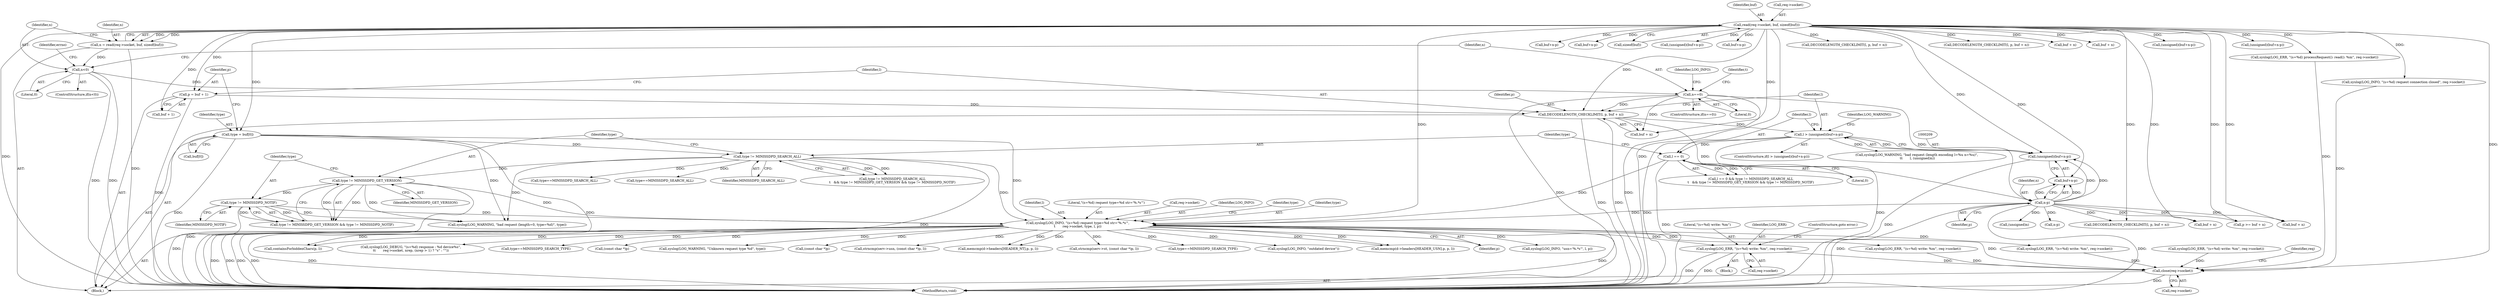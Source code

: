 digraph "0_miniupnp_b238cade9a173c6f751a34acf8ccff838a62aa47@pointer" {
"1001100" [label="(Call,syslog(LOG_ERR, \"(s=%d) write: %m\", req->socket))"];
"1000246" [label="(Call,syslog(LOG_INFO, \"(s=%d) request type=%d str='%.*s'\",\n\t       req->socket, type, l, p))"];
"1000141" [label="(Call,read(req->socket, buf, sizeof(buf)))"];
"1000237" [label="(Call,type != MINISSDPD_NOTIF)"];
"1000234" [label="(Call,type != MINISSDPD_GET_VERSION)"];
"1000230" [label="(Call,type != MINISSDPD_SEARCH_ALL)"];
"1000189" [label="(Call,type = buf[0])"];
"1000226" [label="(Call,l == 0)"];
"1000206" [label="(Call,l > (unsigned)(buf+n-p))"];
"1000199" [label="(Call,DECODELENGTH_CHECKLIMIT(l, p, buf + n))"];
"1000194" [label="(Call,p = buf + 1)"];
"1000174" [label="(Call,n==0)"];
"1000149" [label="(Call,n<0)"];
"1000139" [label="(Call,n = read(req->socket, buf, sizeof(buf)))"];
"1000208" [label="(Call,(unsigned)(buf+n-p))"];
"1000212" [label="(Call,n-p)"];
"1001133" [label="(Call,close(req->socket))"];
"1001144" [label="(MethodReturn,void)"];
"1000755" [label="(Call,buf + n)"];
"1000710" [label="(Call,containsForbiddenChars(p, l))"];
"1000195" [label="(Identifier,p)"];
"1000202" [label="(Call,buf + n)"];
"1000191" [label="(Call,buf[0])"];
"1000200" [label="(Identifier,l)"];
"1001099" [label="(Block,)"];
"1000397" [label="(Call,type==MINISSDPD_SEARCH_ALL)"];
"1000166" [label="(Call,syslog(LOG_ERR, \"(s=%d) processRequest(): read(): %m\", req->socket))"];
"1000912" [label="(Call,buf+n-p)"];
"1000231" [label="(Identifier,type)"];
"1000214" [label="(Identifier,p)"];
"1000220" [label="(Call,(unsigned)n)"];
"1000776" [label="(Call,n-p)"];
"1000176" [label="(Literal,0)"];
"1000774" [label="(Call,buf+n-p)"];
"1000190" [label="(Identifier,type)"];
"1000140" [label="(Identifier,n)"];
"1000146" [label="(Call,sizeof(buf))"];
"1000236" [label="(Identifier,MINISSDPD_GET_VERSION)"];
"1000241" [label="(Call,syslog(LOG_WARNING, \"bad request (length=0, type=%d)\", type))"];
"1000252" [label="(Identifier,type)"];
"1000659" [label="(Call,syslog(LOG_DEBUG, \"(s=%d) response : %d device%s\",\n\t\t       req->socket, nrep, (nrep > 1) ? \"s\" : \"\"))"];
"1000772" [label="(Call,(unsigned)(buf+n-p))"];
"1000145" [label="(Identifier,buf)"];
"1000189" [label="(Call,type = buf[0])"];
"1000843" [label="(Call,buf+n-p)"];
"1000832" [label="(Call,DECODELENGTH_CHECKLIMIT(l, p, buf + n))"];
"1000365" [label="(Call,type==MINISSDPD_SEARCH_TYPE)"];
"1000186" [label="(Identifier,t)"];
"1000753" [label="(Call,p >= buf + n)"];
"1000766" [label="(Call,buf + n)"];
"1000228" [label="(Literal,0)"];
"1000156" [label="(Identifier,errno)"];
"1000212" [label="(Call,n-p)"];
"1000901" [label="(Call,DECODELENGTH_CHECKLIMIT(l, p, buf + n))"];
"1000226" [label="(Call,l == 0)"];
"1000194" [label="(Call,p = buf + 1)"];
"1000575" [label="(Call,(const char *)p)"];
"1000179" [label="(Identifier,LOG_INFO)"];
"1001083" [label="(Call,syslog(LOG_WARNING, \"Unknown request type %d\", type))"];
"1000590" [label="(Call,(const char *)p)"];
"1001106" [label="(ControlStructure,goto error;)"];
"1000225" [label="(Call,l == 0 && type != MINISSDPD_SEARCH_ALL\n\t   && type != MINISSDPD_GET_VERSION && type != MINISSDPD_NOTIF)"];
"1000586" [label="(Call,strncmp(serv->usn, (const char *)p, l))"];
"1000253" [label="(Identifier,l)"];
"1000175" [label="(Identifier,n)"];
"1000229" [label="(Call,type != MINISSDPD_SEARCH_ALL\n\t   && type != MINISSDPD_GET_VERSION && type != MINISSDPD_NOTIF)"];
"1000151" [label="(Literal,0)"];
"1000248" [label="(Literal,\"(s=%d) request type=%d str='%.*s'\")"];
"1000205" [label="(ControlStructure,if(l > (unsigned)(buf+n-p)))"];
"1000217" [label="(Identifier,LOG_WARNING)"];
"1000594" [label="(Call,type==MINISSDPD_SEARCH_ALL)"];
"1000370" [label="(Call,memcmp(d->headers[HEADER_NT].p, p, l))"];
"1000238" [label="(Identifier,type)"];
"1000835" [label="(Call,buf + n)"];
"1000230" [label="(Call,type != MINISSDPD_SEARCH_ALL)"];
"1000150" [label="(Identifier,n)"];
"1000682" [label="(Call,syslog(LOG_ERR, \"(s=%d) write: %m\", req->socket))"];
"1000904" [label="(Call,buf + n)"];
"1000227" [label="(Identifier,l)"];
"1000201" [label="(Identifier,p)"];
"1000196" [label="(Call,buf + 1)"];
"1000249" [label="(Call,req->socket)"];
"1001100" [label="(Call,syslog(LOG_ERR, \"(s=%d) write: %m\", req->socket))"];
"1000174" [label="(Call,n==0)"];
"1000206" [label="(Call,l > (unsigned)(buf+n-p))"];
"1000141" [label="(Call,read(req->socket, buf, sizeof(buf)))"];
"1000247" [label="(Identifier,LOG_INFO)"];
"1000148" [label="(ControlStructure,if(n<0))"];
"1000173" [label="(ControlStructure,if(n==0))"];
"1000246" [label="(Call,syslog(LOG_INFO, \"(s=%d) request type=%d str='%.*s'\",\n\t       req->socket, type, l, p))"];
"1000232" [label="(Identifier,MINISSDPD_SEARCH_ALL)"];
"1001069" [label="(Call,syslog(LOG_ERR, \"(s=%d) write: %m\", req->socket))"];
"1000233" [label="(Call,type != MINISSDPD_GET_VERSION && type != MINISSDPD_NOTIF)"];
"1000210" [label="(Call,buf+n-p)"];
"1000571" [label="(Call,strncmp(serv->st, (const char *)p, l))"];
"1000235" [label="(Identifier,type)"];
"1000566" [label="(Call,type==MINISSDPD_SEARCH_TYPE)"];
"1000321" [label="(Call,syslog(LOG_INFO, \"outdated device\"))"];
"1000199" [label="(Call,DECODELENGTH_CHECKLIMIT(l, p, buf + n))"];
"1001139" [label="(Identifier,req)"];
"1000139" [label="(Call,n = read(req->socket, buf, sizeof(buf)))"];
"1000387" [label="(Call,memcmp(d->headers[HEADER_USN].p, p, l))"];
"1000841" [label="(Call,(unsigned)(buf+n-p))"];
"1001102" [label="(Literal,\"(s=%d) write: %m\")"];
"1000178" [label="(Call,syslog(LOG_INFO, \"(s=%d) request connection closed\", req->socket))"];
"1000216" [label="(Call,syslog(LOG_WARNING, \"bad request (length encoding l=%u n=%u)\",\n \t\t       l, (unsigned)n))"];
"1000207" [label="(Identifier,l)"];
"1000116" [label="(Block,)"];
"1000291" [label="(Call,syslog(LOG_ERR, \"(s=%d) write: %m\", req->socket))"];
"1001133" [label="(Call,close(req->socket))"];
"1000142" [label="(Call,req->socket)"];
"1000208" [label="(Call,(unsigned)(buf+n-p))"];
"1000763" [label="(Call,DECODELENGTH_CHECKLIMIT(l, p, buf + n))"];
"1001134" [label="(Call,req->socket)"];
"1000254" [label="(Identifier,p)"];
"1000234" [label="(Call,type != MINISSDPD_GET_VERSION)"];
"1000793" [label="(Call,syslog(LOG_INFO, \"usn='%.*s'\", l, p))"];
"1000237" [label="(Call,type != MINISSDPD_NOTIF)"];
"1000213" [label="(Identifier,n)"];
"1000910" [label="(Call,(unsigned)(buf+n-p))"];
"1000149" [label="(Call,n<0)"];
"1001103" [label="(Call,req->socket)"];
"1000256" [label="(Identifier,type)"];
"1001101" [label="(Identifier,LOG_ERR)"];
"1000239" [label="(Identifier,MINISSDPD_NOTIF)"];
"1001100" -> "1001099"  [label="AST: "];
"1001100" -> "1001103"  [label="CFG: "];
"1001101" -> "1001100"  [label="AST: "];
"1001102" -> "1001100"  [label="AST: "];
"1001103" -> "1001100"  [label="AST: "];
"1001106" -> "1001100"  [label="CFG: "];
"1001100" -> "1001144"  [label="DDG: "];
"1001100" -> "1001144"  [label="DDG: "];
"1000246" -> "1001100"  [label="DDG: "];
"1001100" -> "1001133"  [label="DDG: "];
"1000246" -> "1000116"  [label="AST: "];
"1000246" -> "1000254"  [label="CFG: "];
"1000247" -> "1000246"  [label="AST: "];
"1000248" -> "1000246"  [label="AST: "];
"1000249" -> "1000246"  [label="AST: "];
"1000252" -> "1000246"  [label="AST: "];
"1000253" -> "1000246"  [label="AST: "];
"1000254" -> "1000246"  [label="AST: "];
"1000256" -> "1000246"  [label="CFG: "];
"1000246" -> "1001144"  [label="DDG: "];
"1000246" -> "1001144"  [label="DDG: "];
"1000246" -> "1001144"  [label="DDG: "];
"1000246" -> "1001144"  [label="DDG: "];
"1000246" -> "1001144"  [label="DDG: "];
"1000246" -> "1001144"  [label="DDG: "];
"1000141" -> "1000246"  [label="DDG: "];
"1000237" -> "1000246"  [label="DDG: "];
"1000230" -> "1000246"  [label="DDG: "];
"1000234" -> "1000246"  [label="DDG: "];
"1000189" -> "1000246"  [label="DDG: "];
"1000226" -> "1000246"  [label="DDG: "];
"1000212" -> "1000246"  [label="DDG: "];
"1000246" -> "1000291"  [label="DDG: "];
"1000246" -> "1000321"  [label="DDG: "];
"1000246" -> "1000365"  [label="DDG: "];
"1000246" -> "1000370"  [label="DDG: "];
"1000246" -> "1000370"  [label="DDG: "];
"1000246" -> "1000387"  [label="DDG: "];
"1000246" -> "1000387"  [label="DDG: "];
"1000246" -> "1000566"  [label="DDG: "];
"1000246" -> "1000575"  [label="DDG: "];
"1000246" -> "1000571"  [label="DDG: "];
"1000246" -> "1000590"  [label="DDG: "];
"1000246" -> "1000586"  [label="DDG: "];
"1000246" -> "1000659"  [label="DDG: "];
"1000246" -> "1000710"  [label="DDG: "];
"1000246" -> "1000710"  [label="DDG: "];
"1000246" -> "1000793"  [label="DDG: "];
"1000246" -> "1001069"  [label="DDG: "];
"1000246" -> "1001083"  [label="DDG: "];
"1000246" -> "1001133"  [label="DDG: "];
"1000141" -> "1000139"  [label="AST: "];
"1000141" -> "1000146"  [label="CFG: "];
"1000142" -> "1000141"  [label="AST: "];
"1000145" -> "1000141"  [label="AST: "];
"1000146" -> "1000141"  [label="AST: "];
"1000139" -> "1000141"  [label="CFG: "];
"1000141" -> "1001144"  [label="DDG: "];
"1000141" -> "1001144"  [label="DDG: "];
"1000141" -> "1000139"  [label="DDG: "];
"1000141" -> "1000139"  [label="DDG: "];
"1000141" -> "1000166"  [label="DDG: "];
"1000141" -> "1000178"  [label="DDG: "];
"1000141" -> "1000189"  [label="DDG: "];
"1000141" -> "1000194"  [label="DDG: "];
"1000141" -> "1000196"  [label="DDG: "];
"1000141" -> "1000199"  [label="DDG: "];
"1000141" -> "1000202"  [label="DDG: "];
"1000141" -> "1000208"  [label="DDG: "];
"1000141" -> "1000210"  [label="DDG: "];
"1000141" -> "1000753"  [label="DDG: "];
"1000141" -> "1000755"  [label="DDG: "];
"1000141" -> "1000763"  [label="DDG: "];
"1000141" -> "1000766"  [label="DDG: "];
"1000141" -> "1000772"  [label="DDG: "];
"1000141" -> "1000774"  [label="DDG: "];
"1000141" -> "1000832"  [label="DDG: "];
"1000141" -> "1000835"  [label="DDG: "];
"1000141" -> "1000841"  [label="DDG: "];
"1000141" -> "1000843"  [label="DDG: "];
"1000141" -> "1000901"  [label="DDG: "];
"1000141" -> "1000904"  [label="DDG: "];
"1000141" -> "1000910"  [label="DDG: "];
"1000141" -> "1000912"  [label="DDG: "];
"1000141" -> "1001133"  [label="DDG: "];
"1000237" -> "1000233"  [label="AST: "];
"1000237" -> "1000239"  [label="CFG: "];
"1000238" -> "1000237"  [label="AST: "];
"1000239" -> "1000237"  [label="AST: "];
"1000233" -> "1000237"  [label="CFG: "];
"1000237" -> "1001144"  [label="DDG: "];
"1000237" -> "1000233"  [label="DDG: "];
"1000237" -> "1000233"  [label="DDG: "];
"1000234" -> "1000237"  [label="DDG: "];
"1000237" -> "1000241"  [label="DDG: "];
"1000234" -> "1000233"  [label="AST: "];
"1000234" -> "1000236"  [label="CFG: "];
"1000235" -> "1000234"  [label="AST: "];
"1000236" -> "1000234"  [label="AST: "];
"1000238" -> "1000234"  [label="CFG: "];
"1000233" -> "1000234"  [label="CFG: "];
"1000234" -> "1001144"  [label="DDG: "];
"1000234" -> "1000233"  [label="DDG: "];
"1000234" -> "1000233"  [label="DDG: "];
"1000230" -> "1000234"  [label="DDG: "];
"1000234" -> "1000241"  [label="DDG: "];
"1000230" -> "1000229"  [label="AST: "];
"1000230" -> "1000232"  [label="CFG: "];
"1000231" -> "1000230"  [label="AST: "];
"1000232" -> "1000230"  [label="AST: "];
"1000235" -> "1000230"  [label="CFG: "];
"1000229" -> "1000230"  [label="CFG: "];
"1000230" -> "1001144"  [label="DDG: "];
"1000230" -> "1000229"  [label="DDG: "];
"1000230" -> "1000229"  [label="DDG: "];
"1000189" -> "1000230"  [label="DDG: "];
"1000230" -> "1000241"  [label="DDG: "];
"1000230" -> "1000397"  [label="DDG: "];
"1000230" -> "1000594"  [label="DDG: "];
"1000189" -> "1000116"  [label="AST: "];
"1000189" -> "1000191"  [label="CFG: "];
"1000190" -> "1000189"  [label="AST: "];
"1000191" -> "1000189"  [label="AST: "];
"1000195" -> "1000189"  [label="CFG: "];
"1000189" -> "1001144"  [label="DDG: "];
"1000189" -> "1001144"  [label="DDG: "];
"1000189" -> "1000241"  [label="DDG: "];
"1000226" -> "1000225"  [label="AST: "];
"1000226" -> "1000228"  [label="CFG: "];
"1000227" -> "1000226"  [label="AST: "];
"1000228" -> "1000226"  [label="AST: "];
"1000231" -> "1000226"  [label="CFG: "];
"1000225" -> "1000226"  [label="CFG: "];
"1000226" -> "1001144"  [label="DDG: "];
"1000226" -> "1000225"  [label="DDG: "];
"1000226" -> "1000225"  [label="DDG: "];
"1000206" -> "1000226"  [label="DDG: "];
"1000206" -> "1000205"  [label="AST: "];
"1000206" -> "1000208"  [label="CFG: "];
"1000207" -> "1000206"  [label="AST: "];
"1000208" -> "1000206"  [label="AST: "];
"1000217" -> "1000206"  [label="CFG: "];
"1000227" -> "1000206"  [label="CFG: "];
"1000206" -> "1001144"  [label="DDG: "];
"1000206" -> "1001144"  [label="DDG: "];
"1000199" -> "1000206"  [label="DDG: "];
"1000208" -> "1000206"  [label="DDG: "];
"1000206" -> "1000216"  [label="DDG: "];
"1000199" -> "1000116"  [label="AST: "];
"1000199" -> "1000202"  [label="CFG: "];
"1000200" -> "1000199"  [label="AST: "];
"1000201" -> "1000199"  [label="AST: "];
"1000202" -> "1000199"  [label="AST: "];
"1000207" -> "1000199"  [label="CFG: "];
"1000199" -> "1001144"  [label="DDG: "];
"1000199" -> "1001144"  [label="DDG: "];
"1000194" -> "1000199"  [label="DDG: "];
"1000174" -> "1000199"  [label="DDG: "];
"1000199" -> "1000212"  [label="DDG: "];
"1000194" -> "1000116"  [label="AST: "];
"1000194" -> "1000196"  [label="CFG: "];
"1000195" -> "1000194"  [label="AST: "];
"1000196" -> "1000194"  [label="AST: "];
"1000200" -> "1000194"  [label="CFG: "];
"1000194" -> "1001144"  [label="DDG: "];
"1000174" -> "1000173"  [label="AST: "];
"1000174" -> "1000176"  [label="CFG: "];
"1000175" -> "1000174"  [label="AST: "];
"1000176" -> "1000174"  [label="AST: "];
"1000179" -> "1000174"  [label="CFG: "];
"1000186" -> "1000174"  [label="CFG: "];
"1000174" -> "1001144"  [label="DDG: "];
"1000174" -> "1001144"  [label="DDG: "];
"1000149" -> "1000174"  [label="DDG: "];
"1000174" -> "1000202"  [label="DDG: "];
"1000174" -> "1000212"  [label="DDG: "];
"1000149" -> "1000148"  [label="AST: "];
"1000149" -> "1000151"  [label="CFG: "];
"1000150" -> "1000149"  [label="AST: "];
"1000151" -> "1000149"  [label="AST: "];
"1000156" -> "1000149"  [label="CFG: "];
"1000175" -> "1000149"  [label="CFG: "];
"1000149" -> "1001144"  [label="DDG: "];
"1000149" -> "1001144"  [label="DDG: "];
"1000139" -> "1000149"  [label="DDG: "];
"1000139" -> "1000116"  [label="AST: "];
"1000140" -> "1000139"  [label="AST: "];
"1000150" -> "1000139"  [label="CFG: "];
"1000139" -> "1001144"  [label="DDG: "];
"1000208" -> "1000210"  [label="CFG: "];
"1000209" -> "1000208"  [label="AST: "];
"1000210" -> "1000208"  [label="AST: "];
"1000208" -> "1001144"  [label="DDG: "];
"1000212" -> "1000208"  [label="DDG: "];
"1000212" -> "1000208"  [label="DDG: "];
"1000212" -> "1000210"  [label="AST: "];
"1000212" -> "1000214"  [label="CFG: "];
"1000213" -> "1000212"  [label="AST: "];
"1000214" -> "1000212"  [label="AST: "];
"1000210" -> "1000212"  [label="CFG: "];
"1000212" -> "1001144"  [label="DDG: "];
"1000212" -> "1001144"  [label="DDG: "];
"1000212" -> "1000210"  [label="DDG: "];
"1000212" -> "1000210"  [label="DDG: "];
"1000212" -> "1000220"  [label="DDG: "];
"1000212" -> "1000753"  [label="DDG: "];
"1000212" -> "1000755"  [label="DDG: "];
"1000212" -> "1000763"  [label="DDG: "];
"1000212" -> "1000766"  [label="DDG: "];
"1000212" -> "1000776"  [label="DDG: "];
"1001133" -> "1000116"  [label="AST: "];
"1001133" -> "1001134"  [label="CFG: "];
"1001134" -> "1001133"  [label="AST: "];
"1001139" -> "1001133"  [label="CFG: "];
"1001133" -> "1001144"  [label="DDG: "];
"1000291" -> "1001133"  [label="DDG: "];
"1000166" -> "1001133"  [label="DDG: "];
"1000682" -> "1001133"  [label="DDG: "];
"1000178" -> "1001133"  [label="DDG: "];
"1001069" -> "1001133"  [label="DDG: "];
}

